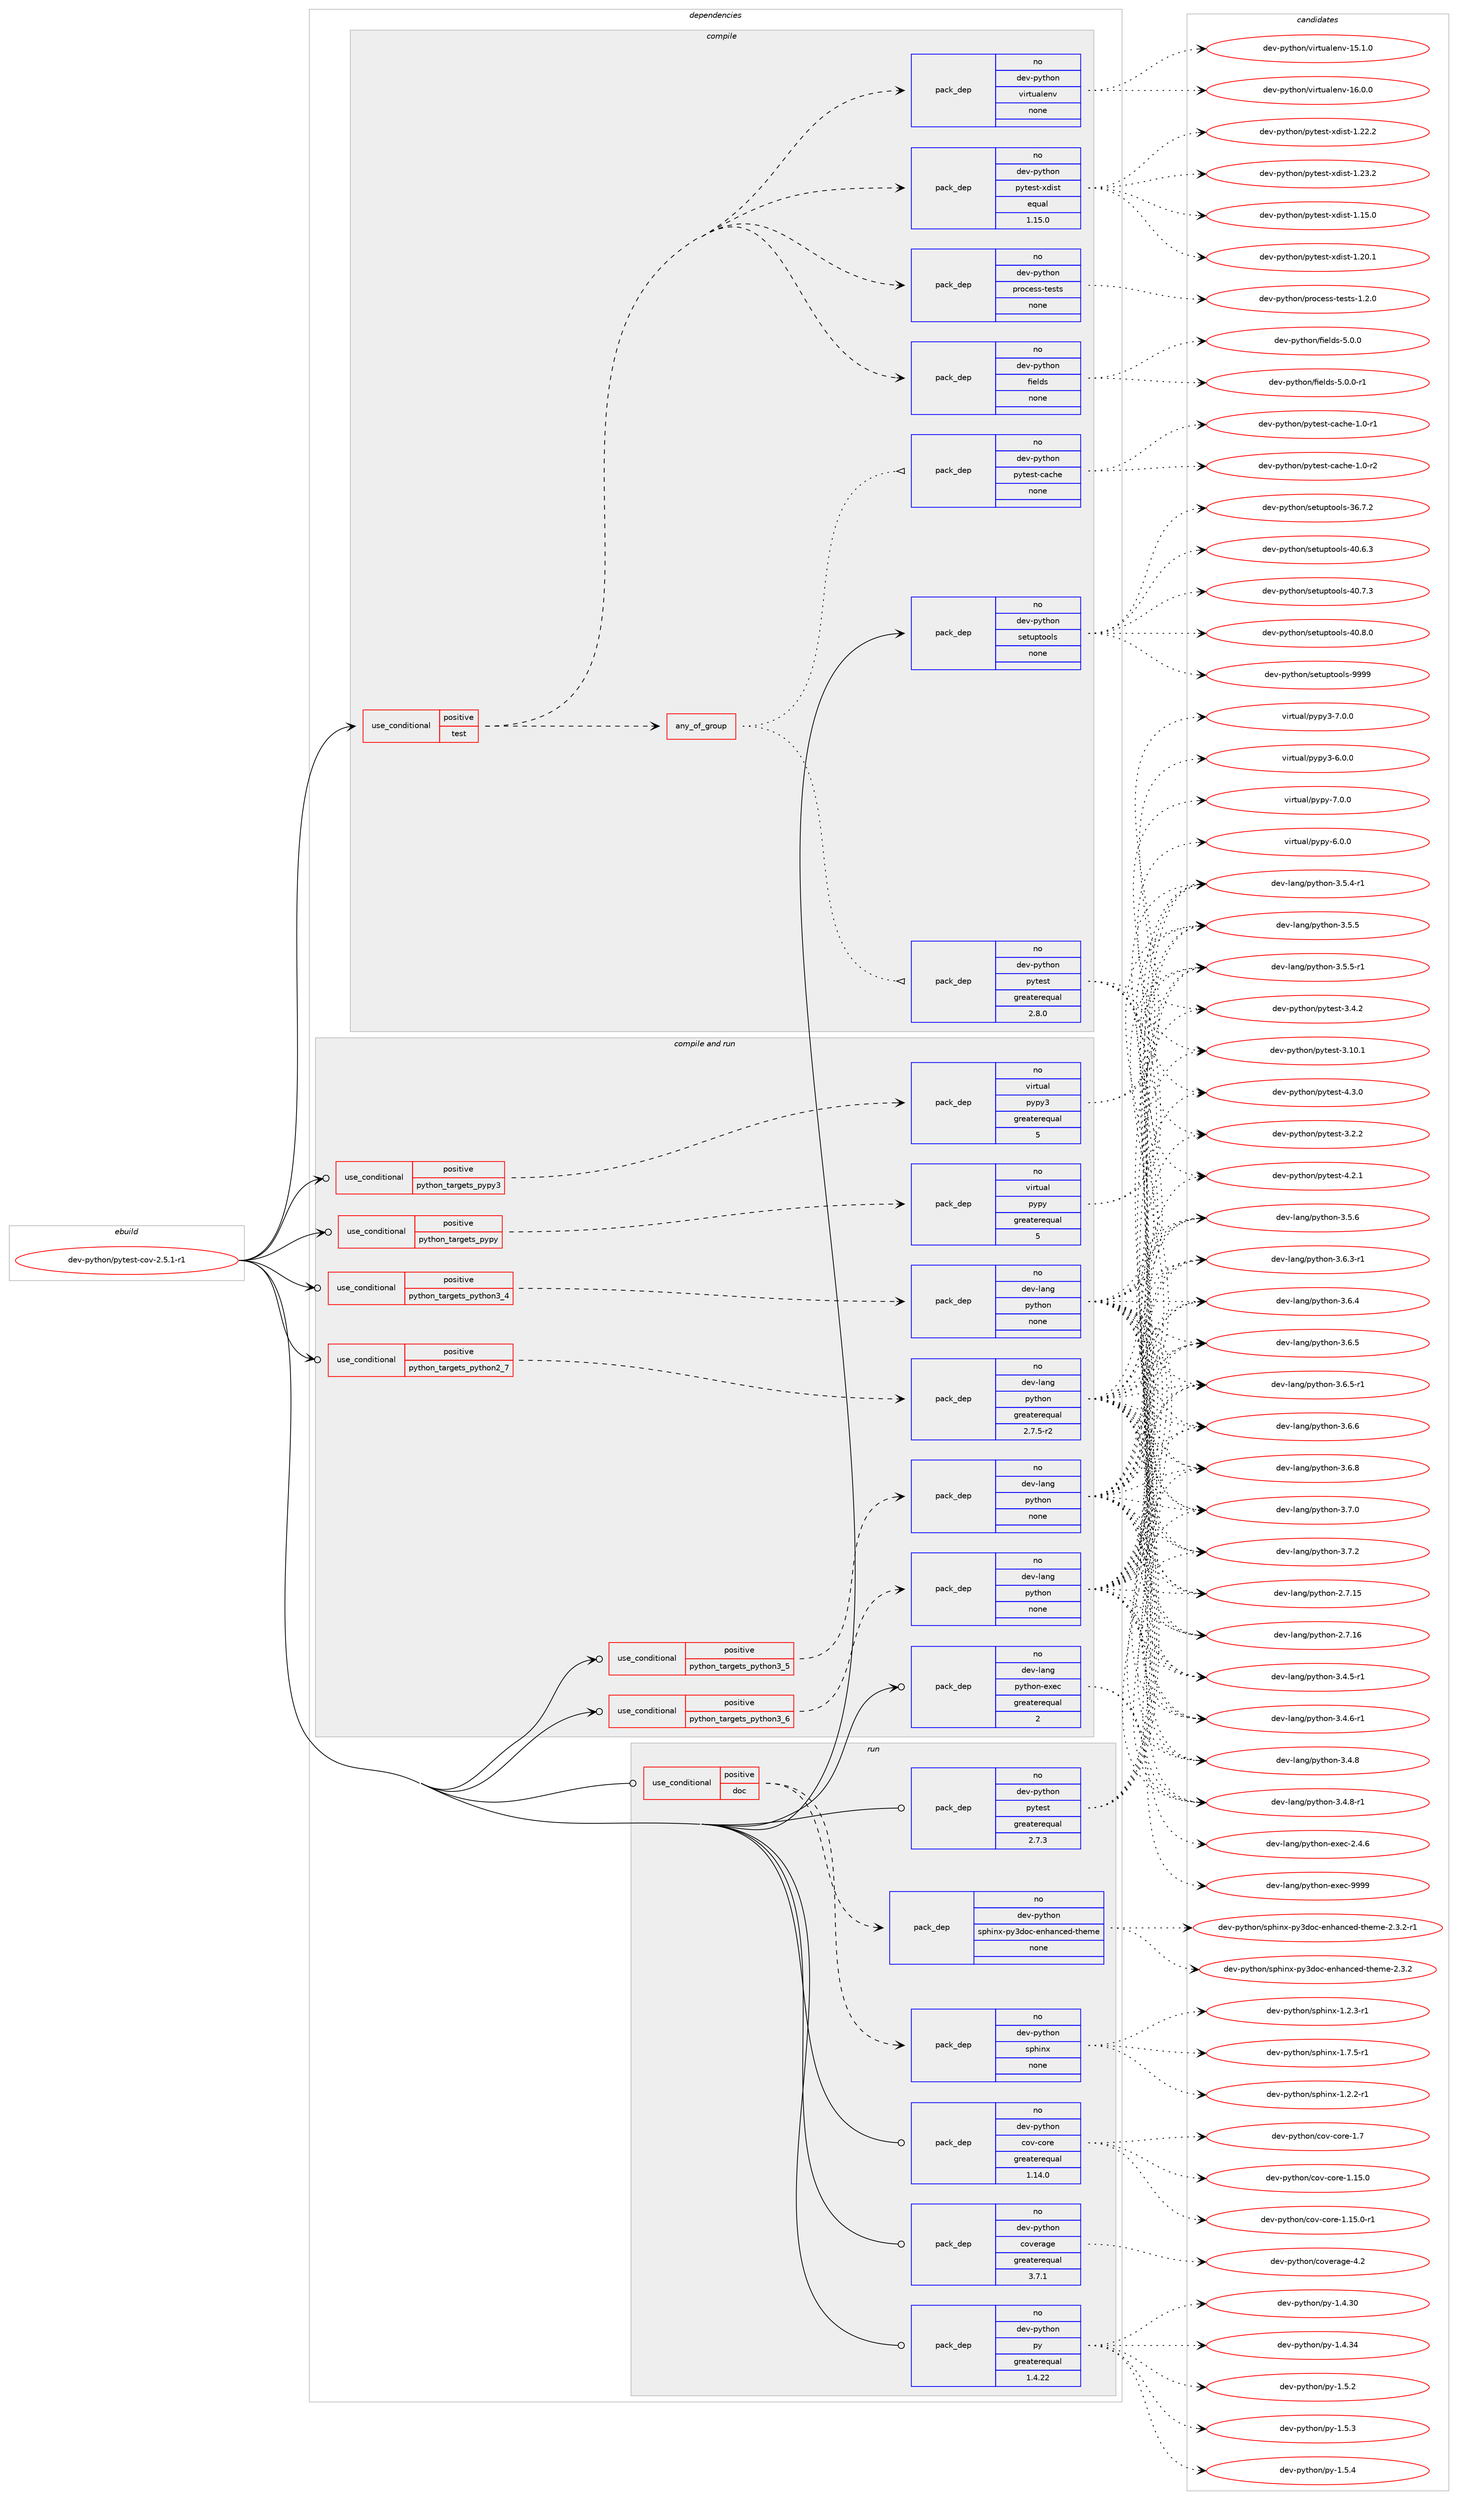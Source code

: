 digraph prolog {

# *************
# Graph options
# *************

newrank=true;
concentrate=true;
compound=true;
graph [rankdir=LR,fontname=Helvetica,fontsize=10,ranksep=1.5];#, ranksep=2.5, nodesep=0.2];
edge  [arrowhead=vee];
node  [fontname=Helvetica,fontsize=10];

# **********
# The ebuild
# **********

subgraph cluster_leftcol {
color=gray;
rank=same;
label=<<i>ebuild</i>>;
id [label="dev-python/pytest-cov-2.5.1-r1", color=red, width=4, href="../dev-python/pytest-cov-2.5.1-r1.svg"];
}

# ****************
# The dependencies
# ****************

subgraph cluster_midcol {
color=gray;
label=<<i>dependencies</i>>;
subgraph cluster_compile {
fillcolor="#eeeeee";
style=filled;
label=<<i>compile</i>>;
subgraph cond382044 {
dependency1433061 [label=<<TABLE BORDER="0" CELLBORDER="1" CELLSPACING="0" CELLPADDING="4"><TR><TD ROWSPAN="3" CELLPADDING="10">use_conditional</TD></TR><TR><TD>positive</TD></TR><TR><TD>test</TD></TR></TABLE>>, shape=none, color=red];
subgraph pack1027671 {
dependency1433062 [label=<<TABLE BORDER="0" CELLBORDER="1" CELLSPACING="0" CELLPADDING="4" WIDTH="220"><TR><TD ROWSPAN="6" CELLPADDING="30">pack_dep</TD></TR><TR><TD WIDTH="110">no</TD></TR><TR><TD>dev-python</TD></TR><TR><TD>virtualenv</TD></TR><TR><TD>none</TD></TR><TR><TD></TD></TR></TABLE>>, shape=none, color=blue];
}
dependency1433061:e -> dependency1433062:w [weight=20,style="dashed",arrowhead="vee"];
subgraph pack1027672 {
dependency1433063 [label=<<TABLE BORDER="0" CELLBORDER="1" CELLSPACING="0" CELLPADDING="4" WIDTH="220"><TR><TD ROWSPAN="6" CELLPADDING="30">pack_dep</TD></TR><TR><TD WIDTH="110">no</TD></TR><TR><TD>dev-python</TD></TR><TR><TD>fields</TD></TR><TR><TD>none</TD></TR><TR><TD></TD></TR></TABLE>>, shape=none, color=blue];
}
dependency1433061:e -> dependency1433063:w [weight=20,style="dashed",arrowhead="vee"];
subgraph pack1027673 {
dependency1433064 [label=<<TABLE BORDER="0" CELLBORDER="1" CELLSPACING="0" CELLPADDING="4" WIDTH="220"><TR><TD ROWSPAN="6" CELLPADDING="30">pack_dep</TD></TR><TR><TD WIDTH="110">no</TD></TR><TR><TD>dev-python</TD></TR><TR><TD>process-tests</TD></TR><TR><TD>none</TD></TR><TR><TD></TD></TR></TABLE>>, shape=none, color=blue];
}
dependency1433061:e -> dependency1433064:w [weight=20,style="dashed",arrowhead="vee"];
subgraph any22759 {
dependency1433065 [label=<<TABLE BORDER="0" CELLBORDER="1" CELLSPACING="0" CELLPADDING="4"><TR><TD CELLPADDING="10">any_of_group</TD></TR></TABLE>>, shape=none, color=red];subgraph pack1027674 {
dependency1433066 [label=<<TABLE BORDER="0" CELLBORDER="1" CELLSPACING="0" CELLPADDING="4" WIDTH="220"><TR><TD ROWSPAN="6" CELLPADDING="30">pack_dep</TD></TR><TR><TD WIDTH="110">no</TD></TR><TR><TD>dev-python</TD></TR><TR><TD>pytest</TD></TR><TR><TD>greaterequal</TD></TR><TR><TD>2.8.0</TD></TR></TABLE>>, shape=none, color=blue];
}
dependency1433065:e -> dependency1433066:w [weight=20,style="dotted",arrowhead="oinv"];
subgraph pack1027675 {
dependency1433067 [label=<<TABLE BORDER="0" CELLBORDER="1" CELLSPACING="0" CELLPADDING="4" WIDTH="220"><TR><TD ROWSPAN="6" CELLPADDING="30">pack_dep</TD></TR><TR><TD WIDTH="110">no</TD></TR><TR><TD>dev-python</TD></TR><TR><TD>pytest-cache</TD></TR><TR><TD>none</TD></TR><TR><TD></TD></TR></TABLE>>, shape=none, color=blue];
}
dependency1433065:e -> dependency1433067:w [weight=20,style="dotted",arrowhead="oinv"];
}
dependency1433061:e -> dependency1433065:w [weight=20,style="dashed",arrowhead="vee"];
subgraph pack1027676 {
dependency1433068 [label=<<TABLE BORDER="0" CELLBORDER="1" CELLSPACING="0" CELLPADDING="4" WIDTH="220"><TR><TD ROWSPAN="6" CELLPADDING="30">pack_dep</TD></TR><TR><TD WIDTH="110">no</TD></TR><TR><TD>dev-python</TD></TR><TR><TD>pytest-xdist</TD></TR><TR><TD>equal</TD></TR><TR><TD>1.15.0</TD></TR></TABLE>>, shape=none, color=blue];
}
dependency1433061:e -> dependency1433068:w [weight=20,style="dashed",arrowhead="vee"];
}
id:e -> dependency1433061:w [weight=20,style="solid",arrowhead="vee"];
subgraph pack1027677 {
dependency1433069 [label=<<TABLE BORDER="0" CELLBORDER="1" CELLSPACING="0" CELLPADDING="4" WIDTH="220"><TR><TD ROWSPAN="6" CELLPADDING="30">pack_dep</TD></TR><TR><TD WIDTH="110">no</TD></TR><TR><TD>dev-python</TD></TR><TR><TD>setuptools</TD></TR><TR><TD>none</TD></TR><TR><TD></TD></TR></TABLE>>, shape=none, color=blue];
}
id:e -> dependency1433069:w [weight=20,style="solid",arrowhead="vee"];
}
subgraph cluster_compileandrun {
fillcolor="#eeeeee";
style=filled;
label=<<i>compile and run</i>>;
subgraph cond382045 {
dependency1433070 [label=<<TABLE BORDER="0" CELLBORDER="1" CELLSPACING="0" CELLPADDING="4"><TR><TD ROWSPAN="3" CELLPADDING="10">use_conditional</TD></TR><TR><TD>positive</TD></TR><TR><TD>python_targets_pypy</TD></TR></TABLE>>, shape=none, color=red];
subgraph pack1027678 {
dependency1433071 [label=<<TABLE BORDER="0" CELLBORDER="1" CELLSPACING="0" CELLPADDING="4" WIDTH="220"><TR><TD ROWSPAN="6" CELLPADDING="30">pack_dep</TD></TR><TR><TD WIDTH="110">no</TD></TR><TR><TD>virtual</TD></TR><TR><TD>pypy</TD></TR><TR><TD>greaterequal</TD></TR><TR><TD>5</TD></TR></TABLE>>, shape=none, color=blue];
}
dependency1433070:e -> dependency1433071:w [weight=20,style="dashed",arrowhead="vee"];
}
id:e -> dependency1433070:w [weight=20,style="solid",arrowhead="odotvee"];
subgraph cond382046 {
dependency1433072 [label=<<TABLE BORDER="0" CELLBORDER="1" CELLSPACING="0" CELLPADDING="4"><TR><TD ROWSPAN="3" CELLPADDING="10">use_conditional</TD></TR><TR><TD>positive</TD></TR><TR><TD>python_targets_pypy3</TD></TR></TABLE>>, shape=none, color=red];
subgraph pack1027679 {
dependency1433073 [label=<<TABLE BORDER="0" CELLBORDER="1" CELLSPACING="0" CELLPADDING="4" WIDTH="220"><TR><TD ROWSPAN="6" CELLPADDING="30">pack_dep</TD></TR><TR><TD WIDTH="110">no</TD></TR><TR><TD>virtual</TD></TR><TR><TD>pypy3</TD></TR><TR><TD>greaterequal</TD></TR><TR><TD>5</TD></TR></TABLE>>, shape=none, color=blue];
}
dependency1433072:e -> dependency1433073:w [weight=20,style="dashed",arrowhead="vee"];
}
id:e -> dependency1433072:w [weight=20,style="solid",arrowhead="odotvee"];
subgraph cond382047 {
dependency1433074 [label=<<TABLE BORDER="0" CELLBORDER="1" CELLSPACING="0" CELLPADDING="4"><TR><TD ROWSPAN="3" CELLPADDING="10">use_conditional</TD></TR><TR><TD>positive</TD></TR><TR><TD>python_targets_python2_7</TD></TR></TABLE>>, shape=none, color=red];
subgraph pack1027680 {
dependency1433075 [label=<<TABLE BORDER="0" CELLBORDER="1" CELLSPACING="0" CELLPADDING="4" WIDTH="220"><TR><TD ROWSPAN="6" CELLPADDING="30">pack_dep</TD></TR><TR><TD WIDTH="110">no</TD></TR><TR><TD>dev-lang</TD></TR><TR><TD>python</TD></TR><TR><TD>greaterequal</TD></TR><TR><TD>2.7.5-r2</TD></TR></TABLE>>, shape=none, color=blue];
}
dependency1433074:e -> dependency1433075:w [weight=20,style="dashed",arrowhead="vee"];
}
id:e -> dependency1433074:w [weight=20,style="solid",arrowhead="odotvee"];
subgraph cond382048 {
dependency1433076 [label=<<TABLE BORDER="0" CELLBORDER="1" CELLSPACING="0" CELLPADDING="4"><TR><TD ROWSPAN="3" CELLPADDING="10">use_conditional</TD></TR><TR><TD>positive</TD></TR><TR><TD>python_targets_python3_4</TD></TR></TABLE>>, shape=none, color=red];
subgraph pack1027681 {
dependency1433077 [label=<<TABLE BORDER="0" CELLBORDER="1" CELLSPACING="0" CELLPADDING="4" WIDTH="220"><TR><TD ROWSPAN="6" CELLPADDING="30">pack_dep</TD></TR><TR><TD WIDTH="110">no</TD></TR><TR><TD>dev-lang</TD></TR><TR><TD>python</TD></TR><TR><TD>none</TD></TR><TR><TD></TD></TR></TABLE>>, shape=none, color=blue];
}
dependency1433076:e -> dependency1433077:w [weight=20,style="dashed",arrowhead="vee"];
}
id:e -> dependency1433076:w [weight=20,style="solid",arrowhead="odotvee"];
subgraph cond382049 {
dependency1433078 [label=<<TABLE BORDER="0" CELLBORDER="1" CELLSPACING="0" CELLPADDING="4"><TR><TD ROWSPAN="3" CELLPADDING="10">use_conditional</TD></TR><TR><TD>positive</TD></TR><TR><TD>python_targets_python3_5</TD></TR></TABLE>>, shape=none, color=red];
subgraph pack1027682 {
dependency1433079 [label=<<TABLE BORDER="0" CELLBORDER="1" CELLSPACING="0" CELLPADDING="4" WIDTH="220"><TR><TD ROWSPAN="6" CELLPADDING="30">pack_dep</TD></TR><TR><TD WIDTH="110">no</TD></TR><TR><TD>dev-lang</TD></TR><TR><TD>python</TD></TR><TR><TD>none</TD></TR><TR><TD></TD></TR></TABLE>>, shape=none, color=blue];
}
dependency1433078:e -> dependency1433079:w [weight=20,style="dashed",arrowhead="vee"];
}
id:e -> dependency1433078:w [weight=20,style="solid",arrowhead="odotvee"];
subgraph cond382050 {
dependency1433080 [label=<<TABLE BORDER="0" CELLBORDER="1" CELLSPACING="0" CELLPADDING="4"><TR><TD ROWSPAN="3" CELLPADDING="10">use_conditional</TD></TR><TR><TD>positive</TD></TR><TR><TD>python_targets_python3_6</TD></TR></TABLE>>, shape=none, color=red];
subgraph pack1027683 {
dependency1433081 [label=<<TABLE BORDER="0" CELLBORDER="1" CELLSPACING="0" CELLPADDING="4" WIDTH="220"><TR><TD ROWSPAN="6" CELLPADDING="30">pack_dep</TD></TR><TR><TD WIDTH="110">no</TD></TR><TR><TD>dev-lang</TD></TR><TR><TD>python</TD></TR><TR><TD>none</TD></TR><TR><TD></TD></TR></TABLE>>, shape=none, color=blue];
}
dependency1433080:e -> dependency1433081:w [weight=20,style="dashed",arrowhead="vee"];
}
id:e -> dependency1433080:w [weight=20,style="solid",arrowhead="odotvee"];
subgraph pack1027684 {
dependency1433082 [label=<<TABLE BORDER="0" CELLBORDER="1" CELLSPACING="0" CELLPADDING="4" WIDTH="220"><TR><TD ROWSPAN="6" CELLPADDING="30">pack_dep</TD></TR><TR><TD WIDTH="110">no</TD></TR><TR><TD>dev-lang</TD></TR><TR><TD>python-exec</TD></TR><TR><TD>greaterequal</TD></TR><TR><TD>2</TD></TR></TABLE>>, shape=none, color=blue];
}
id:e -> dependency1433082:w [weight=20,style="solid",arrowhead="odotvee"];
}
subgraph cluster_run {
fillcolor="#eeeeee";
style=filled;
label=<<i>run</i>>;
subgraph cond382051 {
dependency1433083 [label=<<TABLE BORDER="0" CELLBORDER="1" CELLSPACING="0" CELLPADDING="4"><TR><TD ROWSPAN="3" CELLPADDING="10">use_conditional</TD></TR><TR><TD>positive</TD></TR><TR><TD>doc</TD></TR></TABLE>>, shape=none, color=red];
subgraph pack1027685 {
dependency1433084 [label=<<TABLE BORDER="0" CELLBORDER="1" CELLSPACING="0" CELLPADDING="4" WIDTH="220"><TR><TD ROWSPAN="6" CELLPADDING="30">pack_dep</TD></TR><TR><TD WIDTH="110">no</TD></TR><TR><TD>dev-python</TD></TR><TR><TD>sphinx</TD></TR><TR><TD>none</TD></TR><TR><TD></TD></TR></TABLE>>, shape=none, color=blue];
}
dependency1433083:e -> dependency1433084:w [weight=20,style="dashed",arrowhead="vee"];
subgraph pack1027686 {
dependency1433085 [label=<<TABLE BORDER="0" CELLBORDER="1" CELLSPACING="0" CELLPADDING="4" WIDTH="220"><TR><TD ROWSPAN="6" CELLPADDING="30">pack_dep</TD></TR><TR><TD WIDTH="110">no</TD></TR><TR><TD>dev-python</TD></TR><TR><TD>sphinx-py3doc-enhanced-theme</TD></TR><TR><TD>none</TD></TR><TR><TD></TD></TR></TABLE>>, shape=none, color=blue];
}
dependency1433083:e -> dependency1433085:w [weight=20,style="dashed",arrowhead="vee"];
}
id:e -> dependency1433083:w [weight=20,style="solid",arrowhead="odot"];
subgraph pack1027687 {
dependency1433086 [label=<<TABLE BORDER="0" CELLBORDER="1" CELLSPACING="0" CELLPADDING="4" WIDTH="220"><TR><TD ROWSPAN="6" CELLPADDING="30">pack_dep</TD></TR><TR><TD WIDTH="110">no</TD></TR><TR><TD>dev-python</TD></TR><TR><TD>cov-core</TD></TR><TR><TD>greaterequal</TD></TR><TR><TD>1.14.0</TD></TR></TABLE>>, shape=none, color=blue];
}
id:e -> dependency1433086:w [weight=20,style="solid",arrowhead="odot"];
subgraph pack1027688 {
dependency1433087 [label=<<TABLE BORDER="0" CELLBORDER="1" CELLSPACING="0" CELLPADDING="4" WIDTH="220"><TR><TD ROWSPAN="6" CELLPADDING="30">pack_dep</TD></TR><TR><TD WIDTH="110">no</TD></TR><TR><TD>dev-python</TD></TR><TR><TD>coverage</TD></TR><TR><TD>greaterequal</TD></TR><TR><TD>3.7.1</TD></TR></TABLE>>, shape=none, color=blue];
}
id:e -> dependency1433087:w [weight=20,style="solid",arrowhead="odot"];
subgraph pack1027689 {
dependency1433088 [label=<<TABLE BORDER="0" CELLBORDER="1" CELLSPACING="0" CELLPADDING="4" WIDTH="220"><TR><TD ROWSPAN="6" CELLPADDING="30">pack_dep</TD></TR><TR><TD WIDTH="110">no</TD></TR><TR><TD>dev-python</TD></TR><TR><TD>py</TD></TR><TR><TD>greaterequal</TD></TR><TR><TD>1.4.22</TD></TR></TABLE>>, shape=none, color=blue];
}
id:e -> dependency1433088:w [weight=20,style="solid",arrowhead="odot"];
subgraph pack1027690 {
dependency1433089 [label=<<TABLE BORDER="0" CELLBORDER="1" CELLSPACING="0" CELLPADDING="4" WIDTH="220"><TR><TD ROWSPAN="6" CELLPADDING="30">pack_dep</TD></TR><TR><TD WIDTH="110">no</TD></TR><TR><TD>dev-python</TD></TR><TR><TD>pytest</TD></TR><TR><TD>greaterequal</TD></TR><TR><TD>2.7.3</TD></TR></TABLE>>, shape=none, color=blue];
}
id:e -> dependency1433089:w [weight=20,style="solid",arrowhead="odot"];
}
}

# **************
# The candidates
# **************

subgraph cluster_choices {
rank=same;
color=gray;
label=<<i>candidates</i>>;

subgraph choice1027671 {
color=black;
nodesep=1;
choice10010111845112121116104111110471181051141161179710810111011845495346494648 [label="dev-python/virtualenv-15.1.0", color=red, width=4,href="../dev-python/virtualenv-15.1.0.svg"];
choice10010111845112121116104111110471181051141161179710810111011845495446484648 [label="dev-python/virtualenv-16.0.0", color=red, width=4,href="../dev-python/virtualenv-16.0.0.svg"];
dependency1433062:e -> choice10010111845112121116104111110471181051141161179710810111011845495346494648:w [style=dotted,weight="100"];
dependency1433062:e -> choice10010111845112121116104111110471181051141161179710810111011845495446484648:w [style=dotted,weight="100"];
}
subgraph choice1027672 {
color=black;
nodesep=1;
choice1001011184511212111610411111047102105101108100115455346484648 [label="dev-python/fields-5.0.0", color=red, width=4,href="../dev-python/fields-5.0.0.svg"];
choice10010111845112121116104111110471021051011081001154553464846484511449 [label="dev-python/fields-5.0.0-r1", color=red, width=4,href="../dev-python/fields-5.0.0-r1.svg"];
dependency1433063:e -> choice1001011184511212111610411111047102105101108100115455346484648:w [style=dotted,weight="100"];
dependency1433063:e -> choice10010111845112121116104111110471021051011081001154553464846484511449:w [style=dotted,weight="100"];
}
subgraph choice1027673 {
color=black;
nodesep=1;
choice10010111845112121116104111110471121141119910111511545116101115116115454946504648 [label="dev-python/process-tests-1.2.0", color=red, width=4,href="../dev-python/process-tests-1.2.0.svg"];
dependency1433064:e -> choice10010111845112121116104111110471121141119910111511545116101115116115454946504648:w [style=dotted,weight="100"];
}
subgraph choice1027674 {
color=black;
nodesep=1;
choice100101118451121211161041111104711212111610111511645514649484649 [label="dev-python/pytest-3.10.1", color=red, width=4,href="../dev-python/pytest-3.10.1.svg"];
choice1001011184511212111610411111047112121116101115116455146504650 [label="dev-python/pytest-3.2.2", color=red, width=4,href="../dev-python/pytest-3.2.2.svg"];
choice1001011184511212111610411111047112121116101115116455146524650 [label="dev-python/pytest-3.4.2", color=red, width=4,href="../dev-python/pytest-3.4.2.svg"];
choice1001011184511212111610411111047112121116101115116455246504649 [label="dev-python/pytest-4.2.1", color=red, width=4,href="../dev-python/pytest-4.2.1.svg"];
choice1001011184511212111610411111047112121116101115116455246514648 [label="dev-python/pytest-4.3.0", color=red, width=4,href="../dev-python/pytest-4.3.0.svg"];
dependency1433066:e -> choice100101118451121211161041111104711212111610111511645514649484649:w [style=dotted,weight="100"];
dependency1433066:e -> choice1001011184511212111610411111047112121116101115116455146504650:w [style=dotted,weight="100"];
dependency1433066:e -> choice1001011184511212111610411111047112121116101115116455146524650:w [style=dotted,weight="100"];
dependency1433066:e -> choice1001011184511212111610411111047112121116101115116455246504649:w [style=dotted,weight="100"];
dependency1433066:e -> choice1001011184511212111610411111047112121116101115116455246514648:w [style=dotted,weight="100"];
}
subgraph choice1027675 {
color=black;
nodesep=1;
choice100101118451121211161041111104711212111610111511645999799104101454946484511449 [label="dev-python/pytest-cache-1.0-r1", color=red, width=4,href="../dev-python/pytest-cache-1.0-r1.svg"];
choice100101118451121211161041111104711212111610111511645999799104101454946484511450 [label="dev-python/pytest-cache-1.0-r2", color=red, width=4,href="../dev-python/pytest-cache-1.0-r2.svg"];
dependency1433067:e -> choice100101118451121211161041111104711212111610111511645999799104101454946484511449:w [style=dotted,weight="100"];
dependency1433067:e -> choice100101118451121211161041111104711212111610111511645999799104101454946484511450:w [style=dotted,weight="100"];
}
subgraph choice1027676 {
color=black;
nodesep=1;
choice10010111845112121116104111110471121211161011151164512010010511511645494649534648 [label="dev-python/pytest-xdist-1.15.0", color=red, width=4,href="../dev-python/pytest-xdist-1.15.0.svg"];
choice10010111845112121116104111110471121211161011151164512010010511511645494650484649 [label="dev-python/pytest-xdist-1.20.1", color=red, width=4,href="../dev-python/pytest-xdist-1.20.1.svg"];
choice10010111845112121116104111110471121211161011151164512010010511511645494650504650 [label="dev-python/pytest-xdist-1.22.2", color=red, width=4,href="../dev-python/pytest-xdist-1.22.2.svg"];
choice10010111845112121116104111110471121211161011151164512010010511511645494650514650 [label="dev-python/pytest-xdist-1.23.2", color=red, width=4,href="../dev-python/pytest-xdist-1.23.2.svg"];
dependency1433068:e -> choice10010111845112121116104111110471121211161011151164512010010511511645494649534648:w [style=dotted,weight="100"];
dependency1433068:e -> choice10010111845112121116104111110471121211161011151164512010010511511645494650484649:w [style=dotted,weight="100"];
dependency1433068:e -> choice10010111845112121116104111110471121211161011151164512010010511511645494650504650:w [style=dotted,weight="100"];
dependency1433068:e -> choice10010111845112121116104111110471121211161011151164512010010511511645494650514650:w [style=dotted,weight="100"];
}
subgraph choice1027677 {
color=black;
nodesep=1;
choice100101118451121211161041111104711510111611711211611111110811545515446554650 [label="dev-python/setuptools-36.7.2", color=red, width=4,href="../dev-python/setuptools-36.7.2.svg"];
choice100101118451121211161041111104711510111611711211611111110811545524846544651 [label="dev-python/setuptools-40.6.3", color=red, width=4,href="../dev-python/setuptools-40.6.3.svg"];
choice100101118451121211161041111104711510111611711211611111110811545524846554651 [label="dev-python/setuptools-40.7.3", color=red, width=4,href="../dev-python/setuptools-40.7.3.svg"];
choice100101118451121211161041111104711510111611711211611111110811545524846564648 [label="dev-python/setuptools-40.8.0", color=red, width=4,href="../dev-python/setuptools-40.8.0.svg"];
choice10010111845112121116104111110471151011161171121161111111081154557575757 [label="dev-python/setuptools-9999", color=red, width=4,href="../dev-python/setuptools-9999.svg"];
dependency1433069:e -> choice100101118451121211161041111104711510111611711211611111110811545515446554650:w [style=dotted,weight="100"];
dependency1433069:e -> choice100101118451121211161041111104711510111611711211611111110811545524846544651:w [style=dotted,weight="100"];
dependency1433069:e -> choice100101118451121211161041111104711510111611711211611111110811545524846554651:w [style=dotted,weight="100"];
dependency1433069:e -> choice100101118451121211161041111104711510111611711211611111110811545524846564648:w [style=dotted,weight="100"];
dependency1433069:e -> choice10010111845112121116104111110471151011161171121161111111081154557575757:w [style=dotted,weight="100"];
}
subgraph choice1027678 {
color=black;
nodesep=1;
choice1181051141161179710847112121112121455446484648 [label="virtual/pypy-6.0.0", color=red, width=4,href="../virtual/pypy-6.0.0.svg"];
choice1181051141161179710847112121112121455546484648 [label="virtual/pypy-7.0.0", color=red, width=4,href="../virtual/pypy-7.0.0.svg"];
dependency1433071:e -> choice1181051141161179710847112121112121455446484648:w [style=dotted,weight="100"];
dependency1433071:e -> choice1181051141161179710847112121112121455546484648:w [style=dotted,weight="100"];
}
subgraph choice1027679 {
color=black;
nodesep=1;
choice118105114116117971084711212111212151455446484648 [label="virtual/pypy3-6.0.0", color=red, width=4,href="../virtual/pypy3-6.0.0.svg"];
choice118105114116117971084711212111212151455546484648 [label="virtual/pypy3-7.0.0", color=red, width=4,href="../virtual/pypy3-7.0.0.svg"];
dependency1433073:e -> choice118105114116117971084711212111212151455446484648:w [style=dotted,weight="100"];
dependency1433073:e -> choice118105114116117971084711212111212151455546484648:w [style=dotted,weight="100"];
}
subgraph choice1027680 {
color=black;
nodesep=1;
choice10010111845108971101034711212111610411111045504655464953 [label="dev-lang/python-2.7.15", color=red, width=4,href="../dev-lang/python-2.7.15.svg"];
choice10010111845108971101034711212111610411111045504655464954 [label="dev-lang/python-2.7.16", color=red, width=4,href="../dev-lang/python-2.7.16.svg"];
choice1001011184510897110103471121211161041111104551465246534511449 [label="dev-lang/python-3.4.5-r1", color=red, width=4,href="../dev-lang/python-3.4.5-r1.svg"];
choice1001011184510897110103471121211161041111104551465246544511449 [label="dev-lang/python-3.4.6-r1", color=red, width=4,href="../dev-lang/python-3.4.6-r1.svg"];
choice100101118451089711010347112121116104111110455146524656 [label="dev-lang/python-3.4.8", color=red, width=4,href="../dev-lang/python-3.4.8.svg"];
choice1001011184510897110103471121211161041111104551465246564511449 [label="dev-lang/python-3.4.8-r1", color=red, width=4,href="../dev-lang/python-3.4.8-r1.svg"];
choice1001011184510897110103471121211161041111104551465346524511449 [label="dev-lang/python-3.5.4-r1", color=red, width=4,href="../dev-lang/python-3.5.4-r1.svg"];
choice100101118451089711010347112121116104111110455146534653 [label="dev-lang/python-3.5.5", color=red, width=4,href="../dev-lang/python-3.5.5.svg"];
choice1001011184510897110103471121211161041111104551465346534511449 [label="dev-lang/python-3.5.5-r1", color=red, width=4,href="../dev-lang/python-3.5.5-r1.svg"];
choice100101118451089711010347112121116104111110455146534654 [label="dev-lang/python-3.5.6", color=red, width=4,href="../dev-lang/python-3.5.6.svg"];
choice1001011184510897110103471121211161041111104551465446514511449 [label="dev-lang/python-3.6.3-r1", color=red, width=4,href="../dev-lang/python-3.6.3-r1.svg"];
choice100101118451089711010347112121116104111110455146544652 [label="dev-lang/python-3.6.4", color=red, width=4,href="../dev-lang/python-3.6.4.svg"];
choice100101118451089711010347112121116104111110455146544653 [label="dev-lang/python-3.6.5", color=red, width=4,href="../dev-lang/python-3.6.5.svg"];
choice1001011184510897110103471121211161041111104551465446534511449 [label="dev-lang/python-3.6.5-r1", color=red, width=4,href="../dev-lang/python-3.6.5-r1.svg"];
choice100101118451089711010347112121116104111110455146544654 [label="dev-lang/python-3.6.6", color=red, width=4,href="../dev-lang/python-3.6.6.svg"];
choice100101118451089711010347112121116104111110455146544656 [label="dev-lang/python-3.6.8", color=red, width=4,href="../dev-lang/python-3.6.8.svg"];
choice100101118451089711010347112121116104111110455146554648 [label="dev-lang/python-3.7.0", color=red, width=4,href="../dev-lang/python-3.7.0.svg"];
choice100101118451089711010347112121116104111110455146554650 [label="dev-lang/python-3.7.2", color=red, width=4,href="../dev-lang/python-3.7.2.svg"];
dependency1433075:e -> choice10010111845108971101034711212111610411111045504655464953:w [style=dotted,weight="100"];
dependency1433075:e -> choice10010111845108971101034711212111610411111045504655464954:w [style=dotted,weight="100"];
dependency1433075:e -> choice1001011184510897110103471121211161041111104551465246534511449:w [style=dotted,weight="100"];
dependency1433075:e -> choice1001011184510897110103471121211161041111104551465246544511449:w [style=dotted,weight="100"];
dependency1433075:e -> choice100101118451089711010347112121116104111110455146524656:w [style=dotted,weight="100"];
dependency1433075:e -> choice1001011184510897110103471121211161041111104551465246564511449:w [style=dotted,weight="100"];
dependency1433075:e -> choice1001011184510897110103471121211161041111104551465346524511449:w [style=dotted,weight="100"];
dependency1433075:e -> choice100101118451089711010347112121116104111110455146534653:w [style=dotted,weight="100"];
dependency1433075:e -> choice1001011184510897110103471121211161041111104551465346534511449:w [style=dotted,weight="100"];
dependency1433075:e -> choice100101118451089711010347112121116104111110455146534654:w [style=dotted,weight="100"];
dependency1433075:e -> choice1001011184510897110103471121211161041111104551465446514511449:w [style=dotted,weight="100"];
dependency1433075:e -> choice100101118451089711010347112121116104111110455146544652:w [style=dotted,weight="100"];
dependency1433075:e -> choice100101118451089711010347112121116104111110455146544653:w [style=dotted,weight="100"];
dependency1433075:e -> choice1001011184510897110103471121211161041111104551465446534511449:w [style=dotted,weight="100"];
dependency1433075:e -> choice100101118451089711010347112121116104111110455146544654:w [style=dotted,weight="100"];
dependency1433075:e -> choice100101118451089711010347112121116104111110455146544656:w [style=dotted,weight="100"];
dependency1433075:e -> choice100101118451089711010347112121116104111110455146554648:w [style=dotted,weight="100"];
dependency1433075:e -> choice100101118451089711010347112121116104111110455146554650:w [style=dotted,weight="100"];
}
subgraph choice1027681 {
color=black;
nodesep=1;
choice10010111845108971101034711212111610411111045504655464953 [label="dev-lang/python-2.7.15", color=red, width=4,href="../dev-lang/python-2.7.15.svg"];
choice10010111845108971101034711212111610411111045504655464954 [label="dev-lang/python-2.7.16", color=red, width=4,href="../dev-lang/python-2.7.16.svg"];
choice1001011184510897110103471121211161041111104551465246534511449 [label="dev-lang/python-3.4.5-r1", color=red, width=4,href="../dev-lang/python-3.4.5-r1.svg"];
choice1001011184510897110103471121211161041111104551465246544511449 [label="dev-lang/python-3.4.6-r1", color=red, width=4,href="../dev-lang/python-3.4.6-r1.svg"];
choice100101118451089711010347112121116104111110455146524656 [label="dev-lang/python-3.4.8", color=red, width=4,href="../dev-lang/python-3.4.8.svg"];
choice1001011184510897110103471121211161041111104551465246564511449 [label="dev-lang/python-3.4.8-r1", color=red, width=4,href="../dev-lang/python-3.4.8-r1.svg"];
choice1001011184510897110103471121211161041111104551465346524511449 [label="dev-lang/python-3.5.4-r1", color=red, width=4,href="../dev-lang/python-3.5.4-r1.svg"];
choice100101118451089711010347112121116104111110455146534653 [label="dev-lang/python-3.5.5", color=red, width=4,href="../dev-lang/python-3.5.5.svg"];
choice1001011184510897110103471121211161041111104551465346534511449 [label="dev-lang/python-3.5.5-r1", color=red, width=4,href="../dev-lang/python-3.5.5-r1.svg"];
choice100101118451089711010347112121116104111110455146534654 [label="dev-lang/python-3.5.6", color=red, width=4,href="../dev-lang/python-3.5.6.svg"];
choice1001011184510897110103471121211161041111104551465446514511449 [label="dev-lang/python-3.6.3-r1", color=red, width=4,href="../dev-lang/python-3.6.3-r1.svg"];
choice100101118451089711010347112121116104111110455146544652 [label="dev-lang/python-3.6.4", color=red, width=4,href="../dev-lang/python-3.6.4.svg"];
choice100101118451089711010347112121116104111110455146544653 [label="dev-lang/python-3.6.5", color=red, width=4,href="../dev-lang/python-3.6.5.svg"];
choice1001011184510897110103471121211161041111104551465446534511449 [label="dev-lang/python-3.6.5-r1", color=red, width=4,href="../dev-lang/python-3.6.5-r1.svg"];
choice100101118451089711010347112121116104111110455146544654 [label="dev-lang/python-3.6.6", color=red, width=4,href="../dev-lang/python-3.6.6.svg"];
choice100101118451089711010347112121116104111110455146544656 [label="dev-lang/python-3.6.8", color=red, width=4,href="../dev-lang/python-3.6.8.svg"];
choice100101118451089711010347112121116104111110455146554648 [label="dev-lang/python-3.7.0", color=red, width=4,href="../dev-lang/python-3.7.0.svg"];
choice100101118451089711010347112121116104111110455146554650 [label="dev-lang/python-3.7.2", color=red, width=4,href="../dev-lang/python-3.7.2.svg"];
dependency1433077:e -> choice10010111845108971101034711212111610411111045504655464953:w [style=dotted,weight="100"];
dependency1433077:e -> choice10010111845108971101034711212111610411111045504655464954:w [style=dotted,weight="100"];
dependency1433077:e -> choice1001011184510897110103471121211161041111104551465246534511449:w [style=dotted,weight="100"];
dependency1433077:e -> choice1001011184510897110103471121211161041111104551465246544511449:w [style=dotted,weight="100"];
dependency1433077:e -> choice100101118451089711010347112121116104111110455146524656:w [style=dotted,weight="100"];
dependency1433077:e -> choice1001011184510897110103471121211161041111104551465246564511449:w [style=dotted,weight="100"];
dependency1433077:e -> choice1001011184510897110103471121211161041111104551465346524511449:w [style=dotted,weight="100"];
dependency1433077:e -> choice100101118451089711010347112121116104111110455146534653:w [style=dotted,weight="100"];
dependency1433077:e -> choice1001011184510897110103471121211161041111104551465346534511449:w [style=dotted,weight="100"];
dependency1433077:e -> choice100101118451089711010347112121116104111110455146534654:w [style=dotted,weight="100"];
dependency1433077:e -> choice1001011184510897110103471121211161041111104551465446514511449:w [style=dotted,weight="100"];
dependency1433077:e -> choice100101118451089711010347112121116104111110455146544652:w [style=dotted,weight="100"];
dependency1433077:e -> choice100101118451089711010347112121116104111110455146544653:w [style=dotted,weight="100"];
dependency1433077:e -> choice1001011184510897110103471121211161041111104551465446534511449:w [style=dotted,weight="100"];
dependency1433077:e -> choice100101118451089711010347112121116104111110455146544654:w [style=dotted,weight="100"];
dependency1433077:e -> choice100101118451089711010347112121116104111110455146544656:w [style=dotted,weight="100"];
dependency1433077:e -> choice100101118451089711010347112121116104111110455146554648:w [style=dotted,weight="100"];
dependency1433077:e -> choice100101118451089711010347112121116104111110455146554650:w [style=dotted,weight="100"];
}
subgraph choice1027682 {
color=black;
nodesep=1;
choice10010111845108971101034711212111610411111045504655464953 [label="dev-lang/python-2.7.15", color=red, width=4,href="../dev-lang/python-2.7.15.svg"];
choice10010111845108971101034711212111610411111045504655464954 [label="dev-lang/python-2.7.16", color=red, width=4,href="../dev-lang/python-2.7.16.svg"];
choice1001011184510897110103471121211161041111104551465246534511449 [label="dev-lang/python-3.4.5-r1", color=red, width=4,href="../dev-lang/python-3.4.5-r1.svg"];
choice1001011184510897110103471121211161041111104551465246544511449 [label="dev-lang/python-3.4.6-r1", color=red, width=4,href="../dev-lang/python-3.4.6-r1.svg"];
choice100101118451089711010347112121116104111110455146524656 [label="dev-lang/python-3.4.8", color=red, width=4,href="../dev-lang/python-3.4.8.svg"];
choice1001011184510897110103471121211161041111104551465246564511449 [label="dev-lang/python-3.4.8-r1", color=red, width=4,href="../dev-lang/python-3.4.8-r1.svg"];
choice1001011184510897110103471121211161041111104551465346524511449 [label="dev-lang/python-3.5.4-r1", color=red, width=4,href="../dev-lang/python-3.5.4-r1.svg"];
choice100101118451089711010347112121116104111110455146534653 [label="dev-lang/python-3.5.5", color=red, width=4,href="../dev-lang/python-3.5.5.svg"];
choice1001011184510897110103471121211161041111104551465346534511449 [label="dev-lang/python-3.5.5-r1", color=red, width=4,href="../dev-lang/python-3.5.5-r1.svg"];
choice100101118451089711010347112121116104111110455146534654 [label="dev-lang/python-3.5.6", color=red, width=4,href="../dev-lang/python-3.5.6.svg"];
choice1001011184510897110103471121211161041111104551465446514511449 [label="dev-lang/python-3.6.3-r1", color=red, width=4,href="../dev-lang/python-3.6.3-r1.svg"];
choice100101118451089711010347112121116104111110455146544652 [label="dev-lang/python-3.6.4", color=red, width=4,href="../dev-lang/python-3.6.4.svg"];
choice100101118451089711010347112121116104111110455146544653 [label="dev-lang/python-3.6.5", color=red, width=4,href="../dev-lang/python-3.6.5.svg"];
choice1001011184510897110103471121211161041111104551465446534511449 [label="dev-lang/python-3.6.5-r1", color=red, width=4,href="../dev-lang/python-3.6.5-r1.svg"];
choice100101118451089711010347112121116104111110455146544654 [label="dev-lang/python-3.6.6", color=red, width=4,href="../dev-lang/python-3.6.6.svg"];
choice100101118451089711010347112121116104111110455146544656 [label="dev-lang/python-3.6.8", color=red, width=4,href="../dev-lang/python-3.6.8.svg"];
choice100101118451089711010347112121116104111110455146554648 [label="dev-lang/python-3.7.0", color=red, width=4,href="../dev-lang/python-3.7.0.svg"];
choice100101118451089711010347112121116104111110455146554650 [label="dev-lang/python-3.7.2", color=red, width=4,href="../dev-lang/python-3.7.2.svg"];
dependency1433079:e -> choice10010111845108971101034711212111610411111045504655464953:w [style=dotted,weight="100"];
dependency1433079:e -> choice10010111845108971101034711212111610411111045504655464954:w [style=dotted,weight="100"];
dependency1433079:e -> choice1001011184510897110103471121211161041111104551465246534511449:w [style=dotted,weight="100"];
dependency1433079:e -> choice1001011184510897110103471121211161041111104551465246544511449:w [style=dotted,weight="100"];
dependency1433079:e -> choice100101118451089711010347112121116104111110455146524656:w [style=dotted,weight="100"];
dependency1433079:e -> choice1001011184510897110103471121211161041111104551465246564511449:w [style=dotted,weight="100"];
dependency1433079:e -> choice1001011184510897110103471121211161041111104551465346524511449:w [style=dotted,weight="100"];
dependency1433079:e -> choice100101118451089711010347112121116104111110455146534653:w [style=dotted,weight="100"];
dependency1433079:e -> choice1001011184510897110103471121211161041111104551465346534511449:w [style=dotted,weight="100"];
dependency1433079:e -> choice100101118451089711010347112121116104111110455146534654:w [style=dotted,weight="100"];
dependency1433079:e -> choice1001011184510897110103471121211161041111104551465446514511449:w [style=dotted,weight="100"];
dependency1433079:e -> choice100101118451089711010347112121116104111110455146544652:w [style=dotted,weight="100"];
dependency1433079:e -> choice100101118451089711010347112121116104111110455146544653:w [style=dotted,weight="100"];
dependency1433079:e -> choice1001011184510897110103471121211161041111104551465446534511449:w [style=dotted,weight="100"];
dependency1433079:e -> choice100101118451089711010347112121116104111110455146544654:w [style=dotted,weight="100"];
dependency1433079:e -> choice100101118451089711010347112121116104111110455146544656:w [style=dotted,weight="100"];
dependency1433079:e -> choice100101118451089711010347112121116104111110455146554648:w [style=dotted,weight="100"];
dependency1433079:e -> choice100101118451089711010347112121116104111110455146554650:w [style=dotted,weight="100"];
}
subgraph choice1027683 {
color=black;
nodesep=1;
choice10010111845108971101034711212111610411111045504655464953 [label="dev-lang/python-2.7.15", color=red, width=4,href="../dev-lang/python-2.7.15.svg"];
choice10010111845108971101034711212111610411111045504655464954 [label="dev-lang/python-2.7.16", color=red, width=4,href="../dev-lang/python-2.7.16.svg"];
choice1001011184510897110103471121211161041111104551465246534511449 [label="dev-lang/python-3.4.5-r1", color=red, width=4,href="../dev-lang/python-3.4.5-r1.svg"];
choice1001011184510897110103471121211161041111104551465246544511449 [label="dev-lang/python-3.4.6-r1", color=red, width=4,href="../dev-lang/python-3.4.6-r1.svg"];
choice100101118451089711010347112121116104111110455146524656 [label="dev-lang/python-3.4.8", color=red, width=4,href="../dev-lang/python-3.4.8.svg"];
choice1001011184510897110103471121211161041111104551465246564511449 [label="dev-lang/python-3.4.8-r1", color=red, width=4,href="../dev-lang/python-3.4.8-r1.svg"];
choice1001011184510897110103471121211161041111104551465346524511449 [label="dev-lang/python-3.5.4-r1", color=red, width=4,href="../dev-lang/python-3.5.4-r1.svg"];
choice100101118451089711010347112121116104111110455146534653 [label="dev-lang/python-3.5.5", color=red, width=4,href="../dev-lang/python-3.5.5.svg"];
choice1001011184510897110103471121211161041111104551465346534511449 [label="dev-lang/python-3.5.5-r1", color=red, width=4,href="../dev-lang/python-3.5.5-r1.svg"];
choice100101118451089711010347112121116104111110455146534654 [label="dev-lang/python-3.5.6", color=red, width=4,href="../dev-lang/python-3.5.6.svg"];
choice1001011184510897110103471121211161041111104551465446514511449 [label="dev-lang/python-3.6.3-r1", color=red, width=4,href="../dev-lang/python-3.6.3-r1.svg"];
choice100101118451089711010347112121116104111110455146544652 [label="dev-lang/python-3.6.4", color=red, width=4,href="../dev-lang/python-3.6.4.svg"];
choice100101118451089711010347112121116104111110455146544653 [label="dev-lang/python-3.6.5", color=red, width=4,href="../dev-lang/python-3.6.5.svg"];
choice1001011184510897110103471121211161041111104551465446534511449 [label="dev-lang/python-3.6.5-r1", color=red, width=4,href="../dev-lang/python-3.6.5-r1.svg"];
choice100101118451089711010347112121116104111110455146544654 [label="dev-lang/python-3.6.6", color=red, width=4,href="../dev-lang/python-3.6.6.svg"];
choice100101118451089711010347112121116104111110455146544656 [label="dev-lang/python-3.6.8", color=red, width=4,href="../dev-lang/python-3.6.8.svg"];
choice100101118451089711010347112121116104111110455146554648 [label="dev-lang/python-3.7.0", color=red, width=4,href="../dev-lang/python-3.7.0.svg"];
choice100101118451089711010347112121116104111110455146554650 [label="dev-lang/python-3.7.2", color=red, width=4,href="../dev-lang/python-3.7.2.svg"];
dependency1433081:e -> choice10010111845108971101034711212111610411111045504655464953:w [style=dotted,weight="100"];
dependency1433081:e -> choice10010111845108971101034711212111610411111045504655464954:w [style=dotted,weight="100"];
dependency1433081:e -> choice1001011184510897110103471121211161041111104551465246534511449:w [style=dotted,weight="100"];
dependency1433081:e -> choice1001011184510897110103471121211161041111104551465246544511449:w [style=dotted,weight="100"];
dependency1433081:e -> choice100101118451089711010347112121116104111110455146524656:w [style=dotted,weight="100"];
dependency1433081:e -> choice1001011184510897110103471121211161041111104551465246564511449:w [style=dotted,weight="100"];
dependency1433081:e -> choice1001011184510897110103471121211161041111104551465346524511449:w [style=dotted,weight="100"];
dependency1433081:e -> choice100101118451089711010347112121116104111110455146534653:w [style=dotted,weight="100"];
dependency1433081:e -> choice1001011184510897110103471121211161041111104551465346534511449:w [style=dotted,weight="100"];
dependency1433081:e -> choice100101118451089711010347112121116104111110455146534654:w [style=dotted,weight="100"];
dependency1433081:e -> choice1001011184510897110103471121211161041111104551465446514511449:w [style=dotted,weight="100"];
dependency1433081:e -> choice100101118451089711010347112121116104111110455146544652:w [style=dotted,weight="100"];
dependency1433081:e -> choice100101118451089711010347112121116104111110455146544653:w [style=dotted,weight="100"];
dependency1433081:e -> choice1001011184510897110103471121211161041111104551465446534511449:w [style=dotted,weight="100"];
dependency1433081:e -> choice100101118451089711010347112121116104111110455146544654:w [style=dotted,weight="100"];
dependency1433081:e -> choice100101118451089711010347112121116104111110455146544656:w [style=dotted,weight="100"];
dependency1433081:e -> choice100101118451089711010347112121116104111110455146554648:w [style=dotted,weight="100"];
dependency1433081:e -> choice100101118451089711010347112121116104111110455146554650:w [style=dotted,weight="100"];
}
subgraph choice1027684 {
color=black;
nodesep=1;
choice1001011184510897110103471121211161041111104510112010199455046524654 [label="dev-lang/python-exec-2.4.6", color=red, width=4,href="../dev-lang/python-exec-2.4.6.svg"];
choice10010111845108971101034711212111610411111045101120101994557575757 [label="dev-lang/python-exec-9999", color=red, width=4,href="../dev-lang/python-exec-9999.svg"];
dependency1433082:e -> choice1001011184510897110103471121211161041111104510112010199455046524654:w [style=dotted,weight="100"];
dependency1433082:e -> choice10010111845108971101034711212111610411111045101120101994557575757:w [style=dotted,weight="100"];
}
subgraph choice1027685 {
color=black;
nodesep=1;
choice10010111845112121116104111110471151121041051101204549465046504511449 [label="dev-python/sphinx-1.2.2-r1", color=red, width=4,href="../dev-python/sphinx-1.2.2-r1.svg"];
choice10010111845112121116104111110471151121041051101204549465046514511449 [label="dev-python/sphinx-1.2.3-r1", color=red, width=4,href="../dev-python/sphinx-1.2.3-r1.svg"];
choice10010111845112121116104111110471151121041051101204549465546534511449 [label="dev-python/sphinx-1.7.5-r1", color=red, width=4,href="../dev-python/sphinx-1.7.5-r1.svg"];
dependency1433084:e -> choice10010111845112121116104111110471151121041051101204549465046504511449:w [style=dotted,weight="100"];
dependency1433084:e -> choice10010111845112121116104111110471151121041051101204549465046514511449:w [style=dotted,weight="100"];
dependency1433084:e -> choice10010111845112121116104111110471151121041051101204549465546534511449:w [style=dotted,weight="100"];
}
subgraph choice1027686 {
color=black;
nodesep=1;
choice100101118451121211161041111104711511210410511012045112121511001119945101110104971109910110045116104101109101455046514650 [label="dev-python/sphinx-py3doc-enhanced-theme-2.3.2", color=red, width=4,href="../dev-python/sphinx-py3doc-enhanced-theme-2.3.2.svg"];
choice1001011184511212111610411111047115112104105110120451121215110011199451011101049711099101100451161041011091014550465146504511449 [label="dev-python/sphinx-py3doc-enhanced-theme-2.3.2-r1", color=red, width=4,href="../dev-python/sphinx-py3doc-enhanced-theme-2.3.2-r1.svg"];
dependency1433085:e -> choice100101118451121211161041111104711511210410511012045112121511001119945101110104971109910110045116104101109101455046514650:w [style=dotted,weight="100"];
dependency1433085:e -> choice1001011184511212111610411111047115112104105110120451121215110011199451011101049711099101100451161041011091014550465146504511449:w [style=dotted,weight="100"];
}
subgraph choice1027687 {
color=black;
nodesep=1;
choice100101118451121211161041111104799111118459911111410145494649534648 [label="dev-python/cov-core-1.15.0", color=red, width=4,href="../dev-python/cov-core-1.15.0.svg"];
choice1001011184511212111610411111047991111184599111114101454946495346484511449 [label="dev-python/cov-core-1.15.0-r1", color=red, width=4,href="../dev-python/cov-core-1.15.0-r1.svg"];
choice100101118451121211161041111104799111118459911111410145494655 [label="dev-python/cov-core-1.7", color=red, width=4,href="../dev-python/cov-core-1.7.svg"];
dependency1433086:e -> choice100101118451121211161041111104799111118459911111410145494649534648:w [style=dotted,weight="100"];
dependency1433086:e -> choice1001011184511212111610411111047991111184599111114101454946495346484511449:w [style=dotted,weight="100"];
dependency1433086:e -> choice100101118451121211161041111104799111118459911111410145494655:w [style=dotted,weight="100"];
}
subgraph choice1027688 {
color=black;
nodesep=1;
choice1001011184511212111610411111047991111181011149710310145524650 [label="dev-python/coverage-4.2", color=red, width=4,href="../dev-python/coverage-4.2.svg"];
dependency1433087:e -> choice1001011184511212111610411111047991111181011149710310145524650:w [style=dotted,weight="100"];
}
subgraph choice1027689 {
color=black;
nodesep=1;
choice100101118451121211161041111104711212145494652465148 [label="dev-python/py-1.4.30", color=red, width=4,href="../dev-python/py-1.4.30.svg"];
choice100101118451121211161041111104711212145494652465152 [label="dev-python/py-1.4.34", color=red, width=4,href="../dev-python/py-1.4.34.svg"];
choice1001011184511212111610411111047112121454946534650 [label="dev-python/py-1.5.2", color=red, width=4,href="../dev-python/py-1.5.2.svg"];
choice1001011184511212111610411111047112121454946534651 [label="dev-python/py-1.5.3", color=red, width=4,href="../dev-python/py-1.5.3.svg"];
choice1001011184511212111610411111047112121454946534652 [label="dev-python/py-1.5.4", color=red, width=4,href="../dev-python/py-1.5.4.svg"];
dependency1433088:e -> choice100101118451121211161041111104711212145494652465148:w [style=dotted,weight="100"];
dependency1433088:e -> choice100101118451121211161041111104711212145494652465152:w [style=dotted,weight="100"];
dependency1433088:e -> choice1001011184511212111610411111047112121454946534650:w [style=dotted,weight="100"];
dependency1433088:e -> choice1001011184511212111610411111047112121454946534651:w [style=dotted,weight="100"];
dependency1433088:e -> choice1001011184511212111610411111047112121454946534652:w [style=dotted,weight="100"];
}
subgraph choice1027690 {
color=black;
nodesep=1;
choice100101118451121211161041111104711212111610111511645514649484649 [label="dev-python/pytest-3.10.1", color=red, width=4,href="../dev-python/pytest-3.10.1.svg"];
choice1001011184511212111610411111047112121116101115116455146504650 [label="dev-python/pytest-3.2.2", color=red, width=4,href="../dev-python/pytest-3.2.2.svg"];
choice1001011184511212111610411111047112121116101115116455146524650 [label="dev-python/pytest-3.4.2", color=red, width=4,href="../dev-python/pytest-3.4.2.svg"];
choice1001011184511212111610411111047112121116101115116455246504649 [label="dev-python/pytest-4.2.1", color=red, width=4,href="../dev-python/pytest-4.2.1.svg"];
choice1001011184511212111610411111047112121116101115116455246514648 [label="dev-python/pytest-4.3.0", color=red, width=4,href="../dev-python/pytest-4.3.0.svg"];
dependency1433089:e -> choice100101118451121211161041111104711212111610111511645514649484649:w [style=dotted,weight="100"];
dependency1433089:e -> choice1001011184511212111610411111047112121116101115116455146504650:w [style=dotted,weight="100"];
dependency1433089:e -> choice1001011184511212111610411111047112121116101115116455146524650:w [style=dotted,weight="100"];
dependency1433089:e -> choice1001011184511212111610411111047112121116101115116455246504649:w [style=dotted,weight="100"];
dependency1433089:e -> choice1001011184511212111610411111047112121116101115116455246514648:w [style=dotted,weight="100"];
}
}

}
